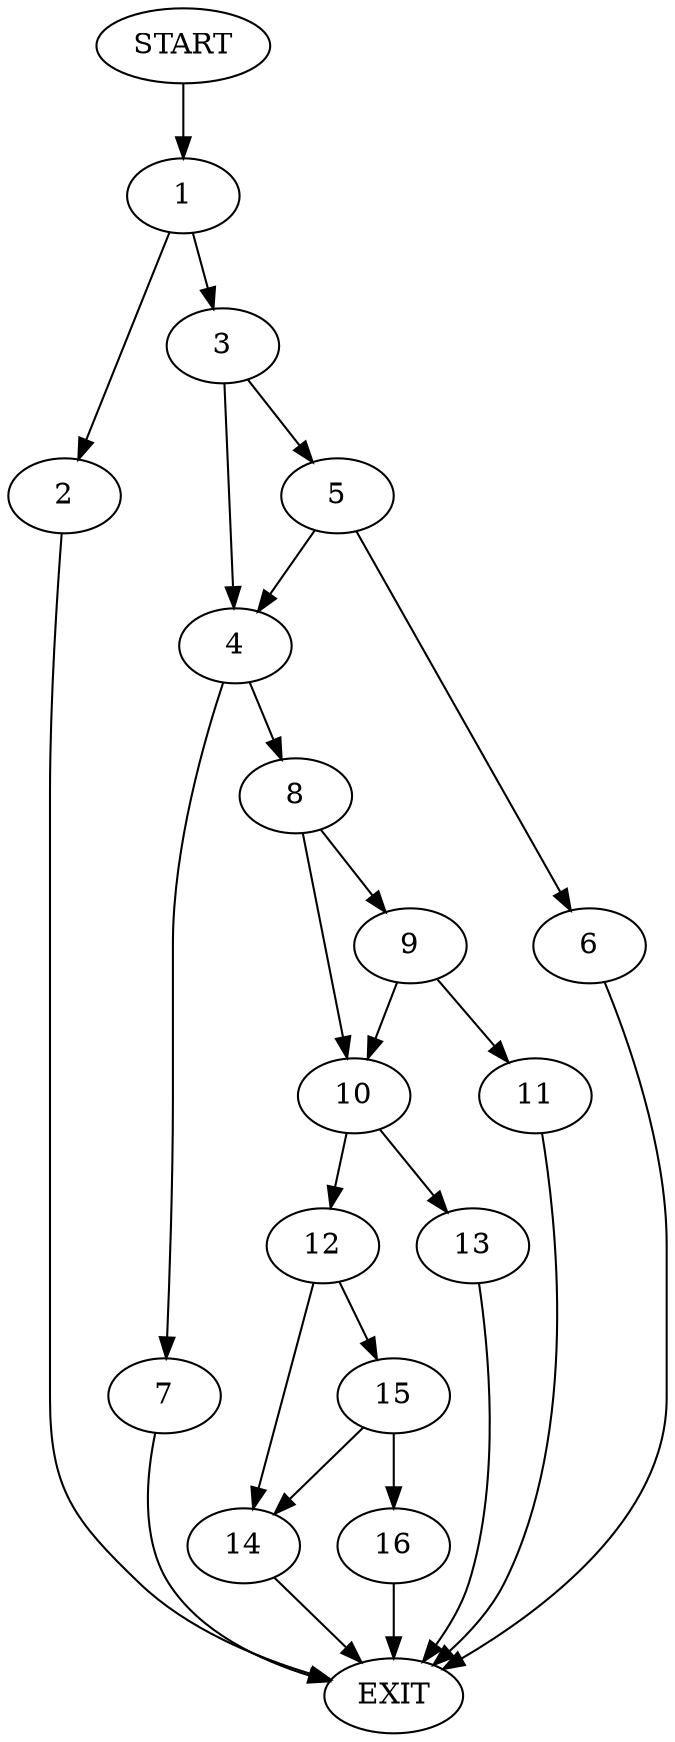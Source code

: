 digraph {
0 [label="START"]
17 [label="EXIT"]
0 -> 1
1 -> 2
1 -> 3
3 -> 4
3 -> 5
2 -> 17
5 -> 4
5 -> 6
4 -> 7
4 -> 8
6 -> 17
8 -> 9
8 -> 10
7 -> 17
9 -> 11
9 -> 10
10 -> 12
10 -> 13
11 -> 17
12 -> 14
12 -> 15
13 -> 17
15 -> 16
15 -> 14
14 -> 17
16 -> 17
}
